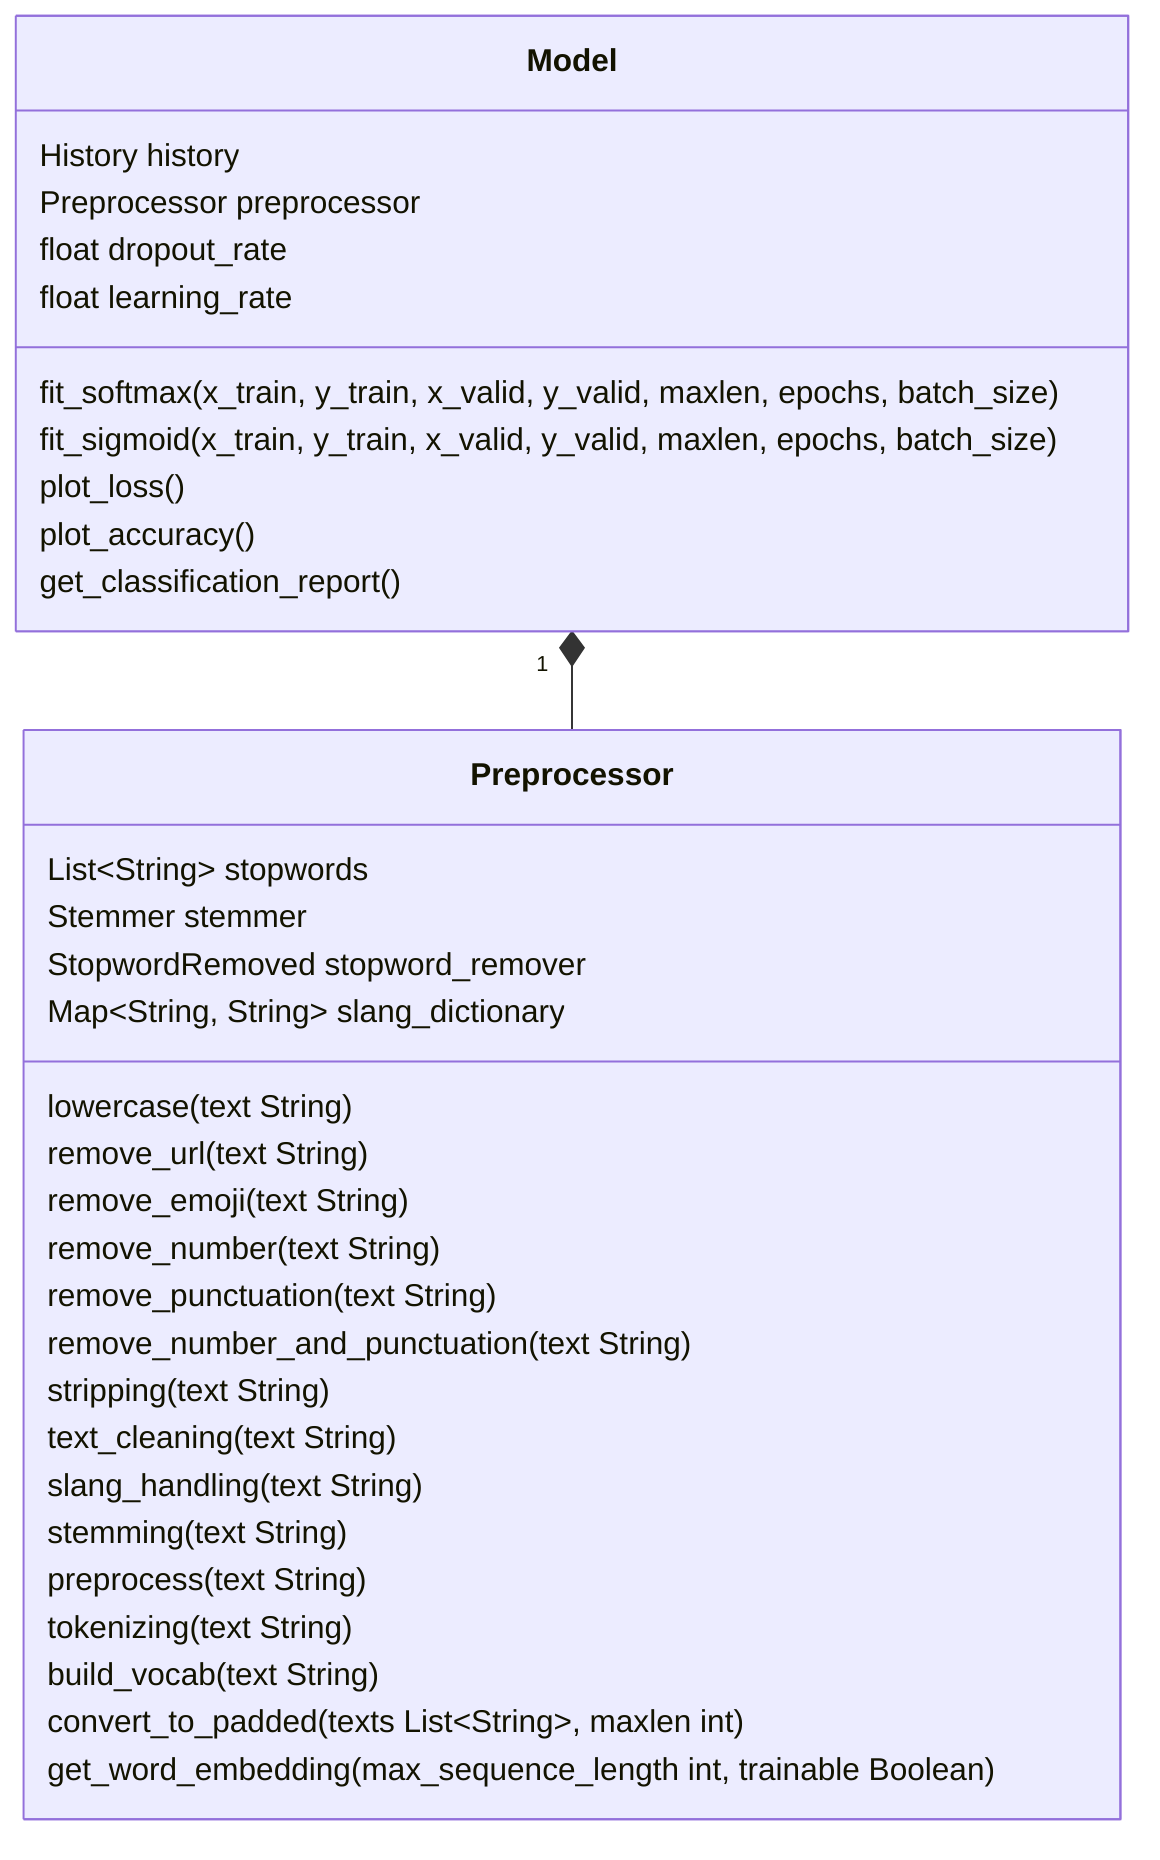 classDiagram
direction TB
class Preprocessor{
    List~String~ stopwords
    Stemmer stemmer
    StopwordRemoved stopword_remover
    Map~String, String~ slang_dictionary
    lowercase(text String)
    remove_url(text String)
    remove_emoji(text String)
    remove_number(text String)
    remove_punctuation(text String)
    remove_number_and_punctuation(text String)
    stripping(text String)
    text_cleaning(text String)
    slang_handling(text String)
    stemming(text String)
    preprocess(text String)
    tokenizing(text String)
    build_vocab(text String)
    convert_to_padded(texts List~String~, maxlen int)
    get_word_embedding(max_sequence_length int, trainable Boolean)
}
class Model{
    History history
    Preprocessor preprocessor
    float dropout_rate
    float learning_rate
    fit_softmax(x_train, y_train, x_valid, y_valid, maxlen, epochs, batch_size)
    fit_sigmoid(x_train, y_train, x_valid, y_valid, maxlen, epochs, batch_size)
    plot_loss()
    plot_accuracy()
    get_classification_report()
}

Model "1" *-- Preprocessor